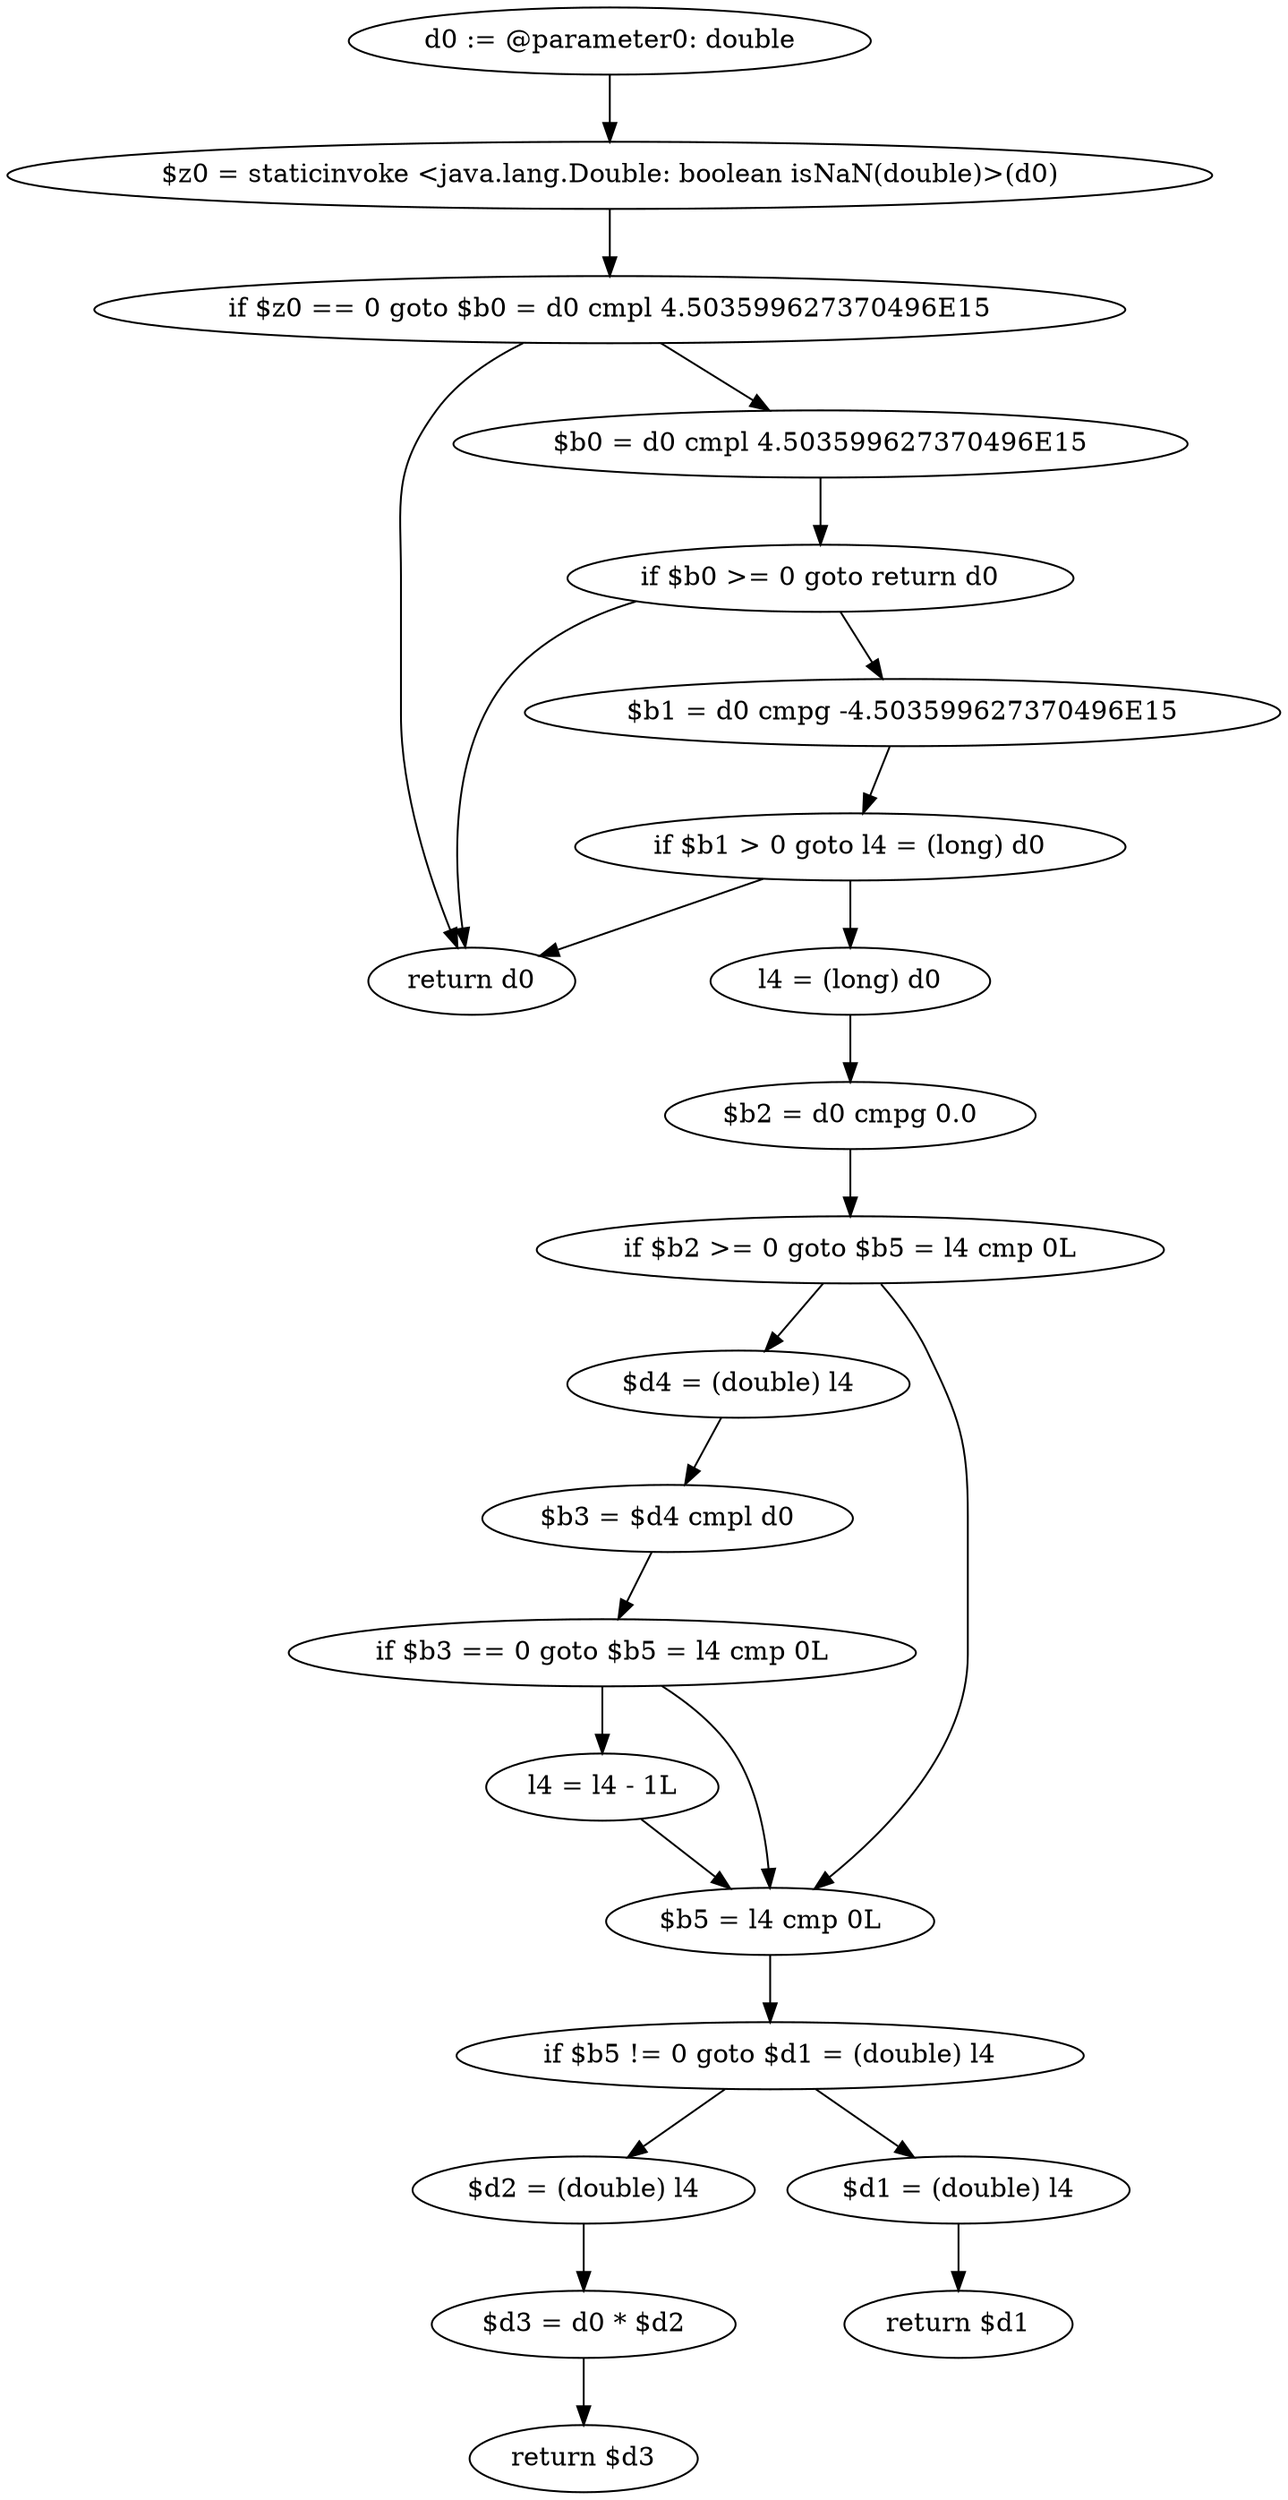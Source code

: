 digraph "unitGraph" {
    "d0 := @parameter0: double"
    "$z0 = staticinvoke <java.lang.Double: boolean isNaN(double)>(d0)"
    "if $z0 == 0 goto $b0 = d0 cmpl 4.503599627370496E15"
    "return d0"
    "$b0 = d0 cmpl 4.503599627370496E15"
    "if $b0 >= 0 goto return d0"
    "$b1 = d0 cmpg -4.503599627370496E15"
    "if $b1 > 0 goto l4 = (long) d0"
    "l4 = (long) d0"
    "$b2 = d0 cmpg 0.0"
    "if $b2 >= 0 goto $b5 = l4 cmp 0L"
    "$d4 = (double) l4"
    "$b3 = $d4 cmpl d0"
    "if $b3 == 0 goto $b5 = l4 cmp 0L"
    "l4 = l4 - 1L"
    "$b5 = l4 cmp 0L"
    "if $b5 != 0 goto $d1 = (double) l4"
    "$d2 = (double) l4"
    "$d3 = d0 * $d2"
    "return $d3"
    "$d1 = (double) l4"
    "return $d1"
    "d0 := @parameter0: double"->"$z0 = staticinvoke <java.lang.Double: boolean isNaN(double)>(d0)";
    "$z0 = staticinvoke <java.lang.Double: boolean isNaN(double)>(d0)"->"if $z0 == 0 goto $b0 = d0 cmpl 4.503599627370496E15";
    "if $z0 == 0 goto $b0 = d0 cmpl 4.503599627370496E15"->"return d0";
    "if $z0 == 0 goto $b0 = d0 cmpl 4.503599627370496E15"->"$b0 = d0 cmpl 4.503599627370496E15";
    "$b0 = d0 cmpl 4.503599627370496E15"->"if $b0 >= 0 goto return d0";
    "if $b0 >= 0 goto return d0"->"$b1 = d0 cmpg -4.503599627370496E15";
    "if $b0 >= 0 goto return d0"->"return d0";
    "$b1 = d0 cmpg -4.503599627370496E15"->"if $b1 > 0 goto l4 = (long) d0";
    "if $b1 > 0 goto l4 = (long) d0"->"return d0";
    "if $b1 > 0 goto l4 = (long) d0"->"l4 = (long) d0";
    "l4 = (long) d0"->"$b2 = d0 cmpg 0.0";
    "$b2 = d0 cmpg 0.0"->"if $b2 >= 0 goto $b5 = l4 cmp 0L";
    "if $b2 >= 0 goto $b5 = l4 cmp 0L"->"$d4 = (double) l4";
    "if $b2 >= 0 goto $b5 = l4 cmp 0L"->"$b5 = l4 cmp 0L";
    "$d4 = (double) l4"->"$b3 = $d4 cmpl d0";
    "$b3 = $d4 cmpl d0"->"if $b3 == 0 goto $b5 = l4 cmp 0L";
    "if $b3 == 0 goto $b5 = l4 cmp 0L"->"l4 = l4 - 1L";
    "if $b3 == 0 goto $b5 = l4 cmp 0L"->"$b5 = l4 cmp 0L";
    "l4 = l4 - 1L"->"$b5 = l4 cmp 0L";
    "$b5 = l4 cmp 0L"->"if $b5 != 0 goto $d1 = (double) l4";
    "if $b5 != 0 goto $d1 = (double) l4"->"$d2 = (double) l4";
    "if $b5 != 0 goto $d1 = (double) l4"->"$d1 = (double) l4";
    "$d2 = (double) l4"->"$d3 = d0 * $d2";
    "$d3 = d0 * $d2"->"return $d3";
    "$d1 = (double) l4"->"return $d1";
}

